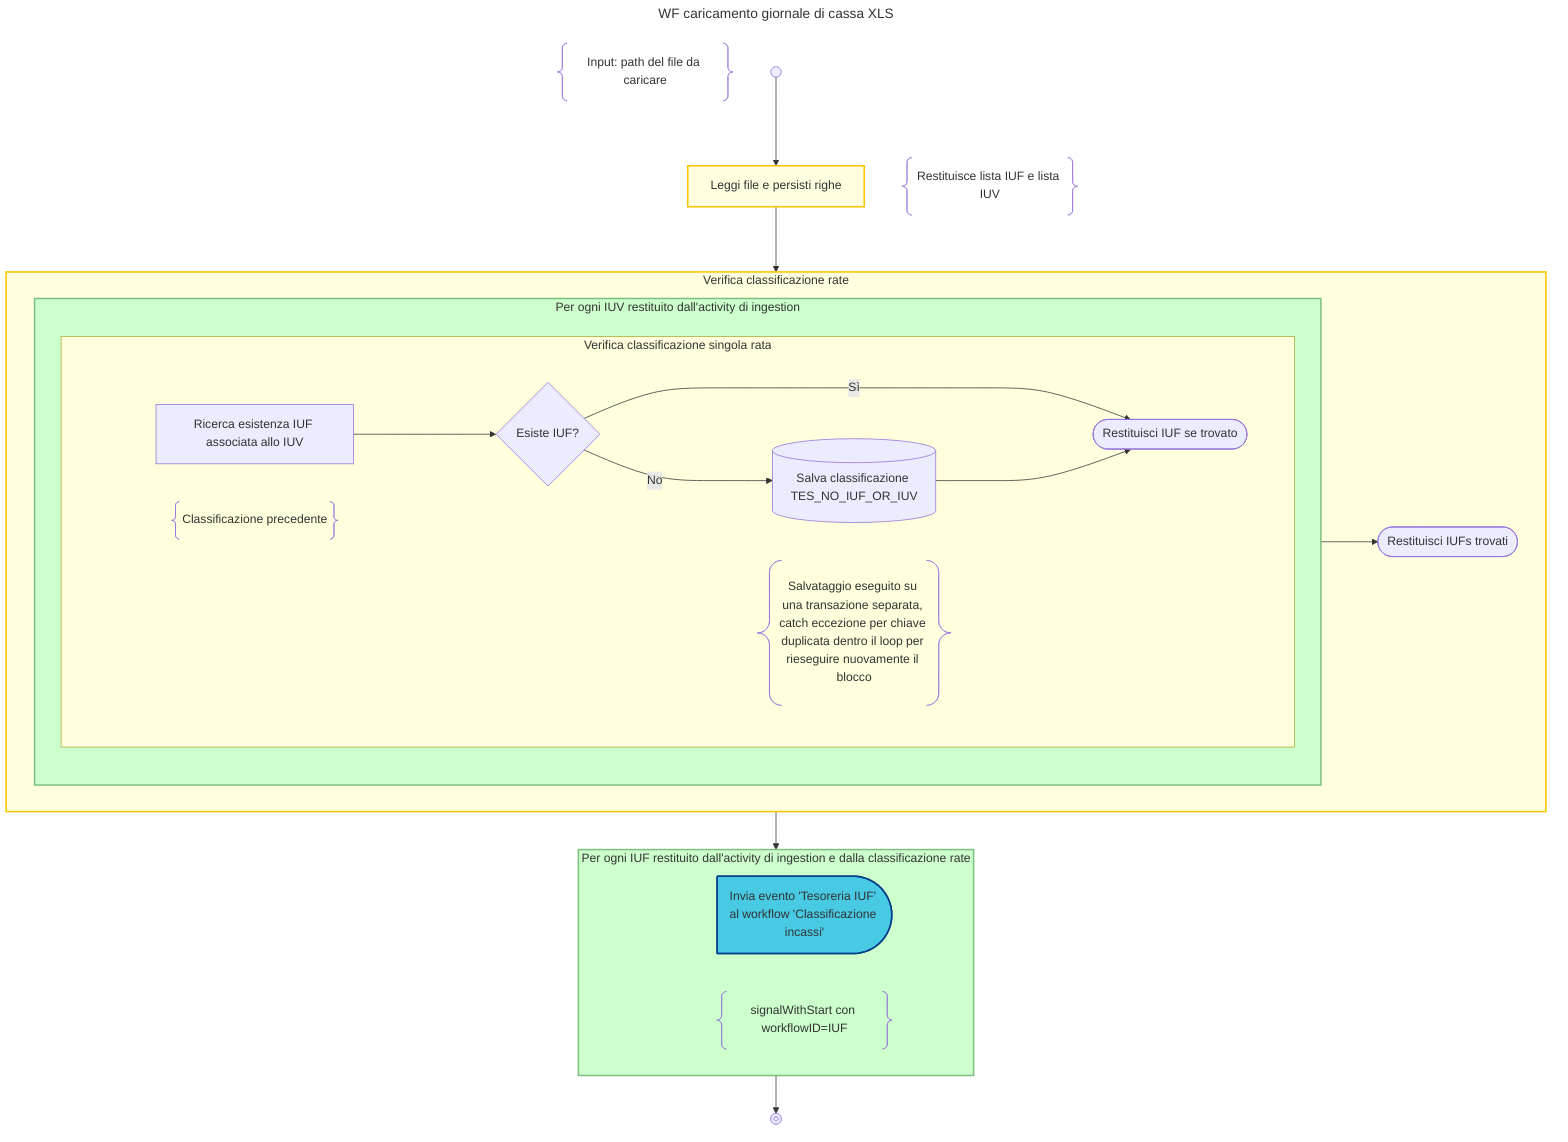 ---
title: WF caricamento giornale di cassa XLS
---
flowchart TD
    DESCRIPTION@{ shape: braces, label: "Input: path del file da caricare" }
    START@{shape: start} --> INGESTION:::activity@{label: "Leggi file e persisti righe"}

    subgraph INGESTION_NOTE_BLOCK
        INGESTION
        INGESTION_NOTE@{shape: braces, label: "Restituisce lista IUF e lista IUV"}
    end
    class INGESTION_NOTE_BLOCK note_block

    INGESTION --> CLASSIFY_IUVs

    subgraph CLASSIFY_IUVs["Verifica classificazione rate"]

        subgraph LOOP_IUV["Per ogni IUV restituito dall'activity di ingestion"]
        direction TB

            subgraph CLASSIFY_IUV["Verifica classificazione singola rata"]

                FIND_IUF["Ricerca esistenza IUF associata allo IUV"]

                subgraph FIND_IUF_NOTE_BLOCK
                    FIND_IUF
                    FIND_IUF_NOTE@{shape: braces, label: "Classificazione precedente"}
                end
                class FIND_IUF_NOTE_BLOCK note_block

                FIND_IUF --> EXISTS_IUF{"Esiste IUF?"}
                EXISTS_IUF -->|No|SAVE_NO_IUF@{shape: database, label: "Salva classificazione TES_NO_IUF_OR_IUV"}

                subgraph SAVE_NO_IUF_NOTE_BLOCK
                    SAVE_NO_IUF
                    SAVE_NO_IUF_NOTE@{shape: braces, label: "Salvataggio eseguito su una transazione separata, catch eccezione per chiave duplicata dentro il loop per rieseguire nuovamente il blocco"}
                end
                class SAVE_NO_IUF_NOTE_BLOCK note_block

                EXISTS_IUF -->|Sì|RETURN_IUF@{shape: stadium, label: "Restituisci IUF se trovato"}
                SAVE_NO_IUF --> RETURN_IUF
            end
        end

        LOOP_IUV --> RETURN_IUFS@{shape: stadium, label: "Restituisci IUFs trovati"}
    end
    class LOOP_IUV loop
    class CLASSIFY_IUVs activity

    CLASSIFY_IUVs --> LOOP_IUF

    subgraph LOOP_IUF["Per ogni IUF restituito dall'activity di ingestion e dalla classificazione rate"]

        %% dummy block added to have an empty line
        DUMMY2:::hidden-->SIGNAL_IUF
        linkStyle 8 display:none;

        SIGNAL_IUF:::send-signal@{shape: delay, label: "Invia evento 'Tesoreria IUF' al workflow 'Classificazione incassi'"}
        NOTE@{ shape: braces, label: "signalWithStart con workflowID=IUF" }
    end
    class LOOP_IUF loop

    LOOP_IUF --> END@{shape: stop}


    classDef hidden display:none;
    classDef note_block display:none;
    classDef activity fill:#FFFFE0, stroke:#ffc300, stroke-width:2px;
    classDef loop fill:#CCFFCC, stroke:#7FBF7F, stroke-width:2px, padding-bottom: 5px;
    classDef send-signal fill:#48cae4, stroke:#023e8a, stroke-width:2px